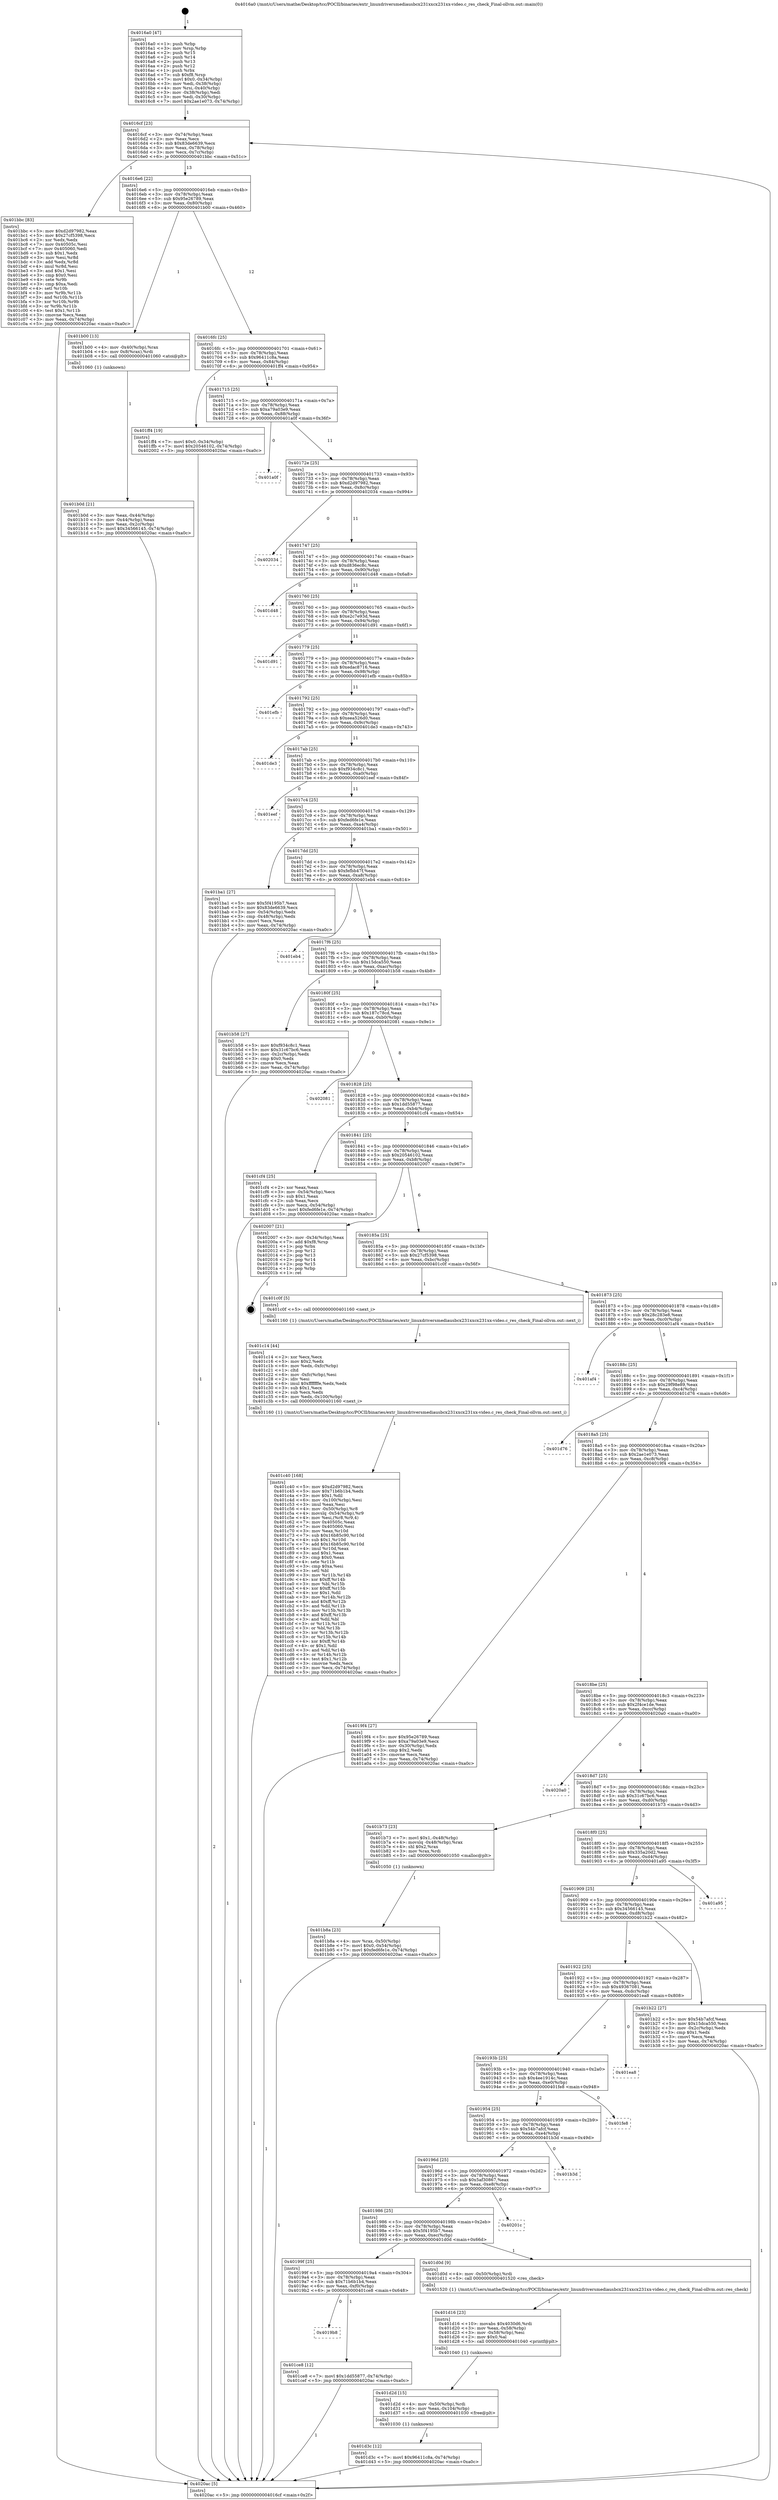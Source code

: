 digraph "0x4016a0" {
  label = "0x4016a0 (/mnt/c/Users/mathe/Desktop/tcc/POCII/binaries/extr_linuxdriversmediausbcx231xxcx231xx-video.c_res_check_Final-ollvm.out::main(0))"
  labelloc = "t"
  node[shape=record]

  Entry [label="",width=0.3,height=0.3,shape=circle,fillcolor=black,style=filled]
  "0x4016cf" [label="{
     0x4016cf [23]\l
     | [instrs]\l
     &nbsp;&nbsp;0x4016cf \<+3\>: mov -0x74(%rbp),%eax\l
     &nbsp;&nbsp;0x4016d2 \<+2\>: mov %eax,%ecx\l
     &nbsp;&nbsp;0x4016d4 \<+6\>: sub $0x83de6639,%ecx\l
     &nbsp;&nbsp;0x4016da \<+3\>: mov %eax,-0x78(%rbp)\l
     &nbsp;&nbsp;0x4016dd \<+3\>: mov %ecx,-0x7c(%rbp)\l
     &nbsp;&nbsp;0x4016e0 \<+6\>: je 0000000000401bbc \<main+0x51c\>\l
  }"]
  "0x401bbc" [label="{
     0x401bbc [83]\l
     | [instrs]\l
     &nbsp;&nbsp;0x401bbc \<+5\>: mov $0xd2d97982,%eax\l
     &nbsp;&nbsp;0x401bc1 \<+5\>: mov $0x27cf5398,%ecx\l
     &nbsp;&nbsp;0x401bc6 \<+2\>: xor %edx,%edx\l
     &nbsp;&nbsp;0x401bc8 \<+7\>: mov 0x40505c,%esi\l
     &nbsp;&nbsp;0x401bcf \<+7\>: mov 0x405060,%edi\l
     &nbsp;&nbsp;0x401bd6 \<+3\>: sub $0x1,%edx\l
     &nbsp;&nbsp;0x401bd9 \<+3\>: mov %esi,%r8d\l
     &nbsp;&nbsp;0x401bdc \<+3\>: add %edx,%r8d\l
     &nbsp;&nbsp;0x401bdf \<+4\>: imul %r8d,%esi\l
     &nbsp;&nbsp;0x401be3 \<+3\>: and $0x1,%esi\l
     &nbsp;&nbsp;0x401be6 \<+3\>: cmp $0x0,%esi\l
     &nbsp;&nbsp;0x401be9 \<+4\>: sete %r9b\l
     &nbsp;&nbsp;0x401bed \<+3\>: cmp $0xa,%edi\l
     &nbsp;&nbsp;0x401bf0 \<+4\>: setl %r10b\l
     &nbsp;&nbsp;0x401bf4 \<+3\>: mov %r9b,%r11b\l
     &nbsp;&nbsp;0x401bf7 \<+3\>: and %r10b,%r11b\l
     &nbsp;&nbsp;0x401bfa \<+3\>: xor %r10b,%r9b\l
     &nbsp;&nbsp;0x401bfd \<+3\>: or %r9b,%r11b\l
     &nbsp;&nbsp;0x401c00 \<+4\>: test $0x1,%r11b\l
     &nbsp;&nbsp;0x401c04 \<+3\>: cmovne %ecx,%eax\l
     &nbsp;&nbsp;0x401c07 \<+3\>: mov %eax,-0x74(%rbp)\l
     &nbsp;&nbsp;0x401c0a \<+5\>: jmp 00000000004020ac \<main+0xa0c\>\l
  }"]
  "0x4016e6" [label="{
     0x4016e6 [22]\l
     | [instrs]\l
     &nbsp;&nbsp;0x4016e6 \<+5\>: jmp 00000000004016eb \<main+0x4b\>\l
     &nbsp;&nbsp;0x4016eb \<+3\>: mov -0x78(%rbp),%eax\l
     &nbsp;&nbsp;0x4016ee \<+5\>: sub $0x95e26789,%eax\l
     &nbsp;&nbsp;0x4016f3 \<+3\>: mov %eax,-0x80(%rbp)\l
     &nbsp;&nbsp;0x4016f6 \<+6\>: je 0000000000401b00 \<main+0x460\>\l
  }"]
  Exit [label="",width=0.3,height=0.3,shape=circle,fillcolor=black,style=filled,peripheries=2]
  "0x401b00" [label="{
     0x401b00 [13]\l
     | [instrs]\l
     &nbsp;&nbsp;0x401b00 \<+4\>: mov -0x40(%rbp),%rax\l
     &nbsp;&nbsp;0x401b04 \<+4\>: mov 0x8(%rax),%rdi\l
     &nbsp;&nbsp;0x401b08 \<+5\>: call 0000000000401060 \<atoi@plt\>\l
     | [calls]\l
     &nbsp;&nbsp;0x401060 \{1\} (unknown)\l
  }"]
  "0x4016fc" [label="{
     0x4016fc [25]\l
     | [instrs]\l
     &nbsp;&nbsp;0x4016fc \<+5\>: jmp 0000000000401701 \<main+0x61\>\l
     &nbsp;&nbsp;0x401701 \<+3\>: mov -0x78(%rbp),%eax\l
     &nbsp;&nbsp;0x401704 \<+5\>: sub $0x96411c8a,%eax\l
     &nbsp;&nbsp;0x401709 \<+6\>: mov %eax,-0x84(%rbp)\l
     &nbsp;&nbsp;0x40170f \<+6\>: je 0000000000401ff4 \<main+0x954\>\l
  }"]
  "0x401d3c" [label="{
     0x401d3c [12]\l
     | [instrs]\l
     &nbsp;&nbsp;0x401d3c \<+7\>: movl $0x96411c8a,-0x74(%rbp)\l
     &nbsp;&nbsp;0x401d43 \<+5\>: jmp 00000000004020ac \<main+0xa0c\>\l
  }"]
  "0x401ff4" [label="{
     0x401ff4 [19]\l
     | [instrs]\l
     &nbsp;&nbsp;0x401ff4 \<+7\>: movl $0x0,-0x34(%rbp)\l
     &nbsp;&nbsp;0x401ffb \<+7\>: movl $0x20546102,-0x74(%rbp)\l
     &nbsp;&nbsp;0x402002 \<+5\>: jmp 00000000004020ac \<main+0xa0c\>\l
  }"]
  "0x401715" [label="{
     0x401715 [25]\l
     | [instrs]\l
     &nbsp;&nbsp;0x401715 \<+5\>: jmp 000000000040171a \<main+0x7a\>\l
     &nbsp;&nbsp;0x40171a \<+3\>: mov -0x78(%rbp),%eax\l
     &nbsp;&nbsp;0x40171d \<+5\>: sub $0xa79a03e9,%eax\l
     &nbsp;&nbsp;0x401722 \<+6\>: mov %eax,-0x88(%rbp)\l
     &nbsp;&nbsp;0x401728 \<+6\>: je 0000000000401a0f \<main+0x36f\>\l
  }"]
  "0x401d2d" [label="{
     0x401d2d [15]\l
     | [instrs]\l
     &nbsp;&nbsp;0x401d2d \<+4\>: mov -0x50(%rbp),%rdi\l
     &nbsp;&nbsp;0x401d31 \<+6\>: mov %eax,-0x104(%rbp)\l
     &nbsp;&nbsp;0x401d37 \<+5\>: call 0000000000401030 \<free@plt\>\l
     | [calls]\l
     &nbsp;&nbsp;0x401030 \{1\} (unknown)\l
  }"]
  "0x401a0f" [label="{
     0x401a0f\l
  }", style=dashed]
  "0x40172e" [label="{
     0x40172e [25]\l
     | [instrs]\l
     &nbsp;&nbsp;0x40172e \<+5\>: jmp 0000000000401733 \<main+0x93\>\l
     &nbsp;&nbsp;0x401733 \<+3\>: mov -0x78(%rbp),%eax\l
     &nbsp;&nbsp;0x401736 \<+5\>: sub $0xd2d97982,%eax\l
     &nbsp;&nbsp;0x40173b \<+6\>: mov %eax,-0x8c(%rbp)\l
     &nbsp;&nbsp;0x401741 \<+6\>: je 0000000000402034 \<main+0x994\>\l
  }"]
  "0x401d16" [label="{
     0x401d16 [23]\l
     | [instrs]\l
     &nbsp;&nbsp;0x401d16 \<+10\>: movabs $0x4030d6,%rdi\l
     &nbsp;&nbsp;0x401d20 \<+3\>: mov %eax,-0x58(%rbp)\l
     &nbsp;&nbsp;0x401d23 \<+3\>: mov -0x58(%rbp),%esi\l
     &nbsp;&nbsp;0x401d26 \<+2\>: mov $0x0,%al\l
     &nbsp;&nbsp;0x401d28 \<+5\>: call 0000000000401040 \<printf@plt\>\l
     | [calls]\l
     &nbsp;&nbsp;0x401040 \{1\} (unknown)\l
  }"]
  "0x402034" [label="{
     0x402034\l
  }", style=dashed]
  "0x401747" [label="{
     0x401747 [25]\l
     | [instrs]\l
     &nbsp;&nbsp;0x401747 \<+5\>: jmp 000000000040174c \<main+0xac\>\l
     &nbsp;&nbsp;0x40174c \<+3\>: mov -0x78(%rbp),%eax\l
     &nbsp;&nbsp;0x40174f \<+5\>: sub $0xd836ec8c,%eax\l
     &nbsp;&nbsp;0x401754 \<+6\>: mov %eax,-0x90(%rbp)\l
     &nbsp;&nbsp;0x40175a \<+6\>: je 0000000000401d48 \<main+0x6a8\>\l
  }"]
  "0x4019b8" [label="{
     0x4019b8\l
  }", style=dashed]
  "0x401d48" [label="{
     0x401d48\l
  }", style=dashed]
  "0x401760" [label="{
     0x401760 [25]\l
     | [instrs]\l
     &nbsp;&nbsp;0x401760 \<+5\>: jmp 0000000000401765 \<main+0xc5\>\l
     &nbsp;&nbsp;0x401765 \<+3\>: mov -0x78(%rbp),%eax\l
     &nbsp;&nbsp;0x401768 \<+5\>: sub $0xe2c7e93d,%eax\l
     &nbsp;&nbsp;0x40176d \<+6\>: mov %eax,-0x94(%rbp)\l
     &nbsp;&nbsp;0x401773 \<+6\>: je 0000000000401d91 \<main+0x6f1\>\l
  }"]
  "0x401ce8" [label="{
     0x401ce8 [12]\l
     | [instrs]\l
     &nbsp;&nbsp;0x401ce8 \<+7\>: movl $0x1dd55877,-0x74(%rbp)\l
     &nbsp;&nbsp;0x401cef \<+5\>: jmp 00000000004020ac \<main+0xa0c\>\l
  }"]
  "0x401d91" [label="{
     0x401d91\l
  }", style=dashed]
  "0x401779" [label="{
     0x401779 [25]\l
     | [instrs]\l
     &nbsp;&nbsp;0x401779 \<+5\>: jmp 000000000040177e \<main+0xde\>\l
     &nbsp;&nbsp;0x40177e \<+3\>: mov -0x78(%rbp),%eax\l
     &nbsp;&nbsp;0x401781 \<+5\>: sub $0xedac8716,%eax\l
     &nbsp;&nbsp;0x401786 \<+6\>: mov %eax,-0x98(%rbp)\l
     &nbsp;&nbsp;0x40178c \<+6\>: je 0000000000401efb \<main+0x85b\>\l
  }"]
  "0x40199f" [label="{
     0x40199f [25]\l
     | [instrs]\l
     &nbsp;&nbsp;0x40199f \<+5\>: jmp 00000000004019a4 \<main+0x304\>\l
     &nbsp;&nbsp;0x4019a4 \<+3\>: mov -0x78(%rbp),%eax\l
     &nbsp;&nbsp;0x4019a7 \<+5\>: sub $0x71b6b1b4,%eax\l
     &nbsp;&nbsp;0x4019ac \<+6\>: mov %eax,-0xf0(%rbp)\l
     &nbsp;&nbsp;0x4019b2 \<+6\>: je 0000000000401ce8 \<main+0x648\>\l
  }"]
  "0x401efb" [label="{
     0x401efb\l
  }", style=dashed]
  "0x401792" [label="{
     0x401792 [25]\l
     | [instrs]\l
     &nbsp;&nbsp;0x401792 \<+5\>: jmp 0000000000401797 \<main+0xf7\>\l
     &nbsp;&nbsp;0x401797 \<+3\>: mov -0x78(%rbp),%eax\l
     &nbsp;&nbsp;0x40179a \<+5\>: sub $0xeea526d0,%eax\l
     &nbsp;&nbsp;0x40179f \<+6\>: mov %eax,-0x9c(%rbp)\l
     &nbsp;&nbsp;0x4017a5 \<+6\>: je 0000000000401de3 \<main+0x743\>\l
  }"]
  "0x401d0d" [label="{
     0x401d0d [9]\l
     | [instrs]\l
     &nbsp;&nbsp;0x401d0d \<+4\>: mov -0x50(%rbp),%rdi\l
     &nbsp;&nbsp;0x401d11 \<+5\>: call 0000000000401520 \<res_check\>\l
     | [calls]\l
     &nbsp;&nbsp;0x401520 \{1\} (/mnt/c/Users/mathe/Desktop/tcc/POCII/binaries/extr_linuxdriversmediausbcx231xxcx231xx-video.c_res_check_Final-ollvm.out::res_check)\l
  }"]
  "0x401de3" [label="{
     0x401de3\l
  }", style=dashed]
  "0x4017ab" [label="{
     0x4017ab [25]\l
     | [instrs]\l
     &nbsp;&nbsp;0x4017ab \<+5\>: jmp 00000000004017b0 \<main+0x110\>\l
     &nbsp;&nbsp;0x4017b0 \<+3\>: mov -0x78(%rbp),%eax\l
     &nbsp;&nbsp;0x4017b3 \<+5\>: sub $0xf934c8c1,%eax\l
     &nbsp;&nbsp;0x4017b8 \<+6\>: mov %eax,-0xa0(%rbp)\l
     &nbsp;&nbsp;0x4017be \<+6\>: je 0000000000401eef \<main+0x84f\>\l
  }"]
  "0x401986" [label="{
     0x401986 [25]\l
     | [instrs]\l
     &nbsp;&nbsp;0x401986 \<+5\>: jmp 000000000040198b \<main+0x2eb\>\l
     &nbsp;&nbsp;0x40198b \<+3\>: mov -0x78(%rbp),%eax\l
     &nbsp;&nbsp;0x40198e \<+5\>: sub $0x5f4195b7,%eax\l
     &nbsp;&nbsp;0x401993 \<+6\>: mov %eax,-0xec(%rbp)\l
     &nbsp;&nbsp;0x401999 \<+6\>: je 0000000000401d0d \<main+0x66d\>\l
  }"]
  "0x401eef" [label="{
     0x401eef\l
  }", style=dashed]
  "0x4017c4" [label="{
     0x4017c4 [25]\l
     | [instrs]\l
     &nbsp;&nbsp;0x4017c4 \<+5\>: jmp 00000000004017c9 \<main+0x129\>\l
     &nbsp;&nbsp;0x4017c9 \<+3\>: mov -0x78(%rbp),%eax\l
     &nbsp;&nbsp;0x4017cc \<+5\>: sub $0xfed6fe1e,%eax\l
     &nbsp;&nbsp;0x4017d1 \<+6\>: mov %eax,-0xa4(%rbp)\l
     &nbsp;&nbsp;0x4017d7 \<+6\>: je 0000000000401ba1 \<main+0x501\>\l
  }"]
  "0x40201c" [label="{
     0x40201c\l
  }", style=dashed]
  "0x401ba1" [label="{
     0x401ba1 [27]\l
     | [instrs]\l
     &nbsp;&nbsp;0x401ba1 \<+5\>: mov $0x5f4195b7,%eax\l
     &nbsp;&nbsp;0x401ba6 \<+5\>: mov $0x83de6639,%ecx\l
     &nbsp;&nbsp;0x401bab \<+3\>: mov -0x54(%rbp),%edx\l
     &nbsp;&nbsp;0x401bae \<+3\>: cmp -0x48(%rbp),%edx\l
     &nbsp;&nbsp;0x401bb1 \<+3\>: cmovl %ecx,%eax\l
     &nbsp;&nbsp;0x401bb4 \<+3\>: mov %eax,-0x74(%rbp)\l
     &nbsp;&nbsp;0x401bb7 \<+5\>: jmp 00000000004020ac \<main+0xa0c\>\l
  }"]
  "0x4017dd" [label="{
     0x4017dd [25]\l
     | [instrs]\l
     &nbsp;&nbsp;0x4017dd \<+5\>: jmp 00000000004017e2 \<main+0x142\>\l
     &nbsp;&nbsp;0x4017e2 \<+3\>: mov -0x78(%rbp),%eax\l
     &nbsp;&nbsp;0x4017e5 \<+5\>: sub $0xfefbb47f,%eax\l
     &nbsp;&nbsp;0x4017ea \<+6\>: mov %eax,-0xa8(%rbp)\l
     &nbsp;&nbsp;0x4017f0 \<+6\>: je 0000000000401eb4 \<main+0x814\>\l
  }"]
  "0x40196d" [label="{
     0x40196d [25]\l
     | [instrs]\l
     &nbsp;&nbsp;0x40196d \<+5\>: jmp 0000000000401972 \<main+0x2d2\>\l
     &nbsp;&nbsp;0x401972 \<+3\>: mov -0x78(%rbp),%eax\l
     &nbsp;&nbsp;0x401975 \<+5\>: sub $0x5af30867,%eax\l
     &nbsp;&nbsp;0x40197a \<+6\>: mov %eax,-0xe8(%rbp)\l
     &nbsp;&nbsp;0x401980 \<+6\>: je 000000000040201c \<main+0x97c\>\l
  }"]
  "0x401eb4" [label="{
     0x401eb4\l
  }", style=dashed]
  "0x4017f6" [label="{
     0x4017f6 [25]\l
     | [instrs]\l
     &nbsp;&nbsp;0x4017f6 \<+5\>: jmp 00000000004017fb \<main+0x15b\>\l
     &nbsp;&nbsp;0x4017fb \<+3\>: mov -0x78(%rbp),%eax\l
     &nbsp;&nbsp;0x4017fe \<+5\>: sub $0x15dca550,%eax\l
     &nbsp;&nbsp;0x401803 \<+6\>: mov %eax,-0xac(%rbp)\l
     &nbsp;&nbsp;0x401809 \<+6\>: je 0000000000401b58 \<main+0x4b8\>\l
  }"]
  "0x401b3d" [label="{
     0x401b3d\l
  }", style=dashed]
  "0x401b58" [label="{
     0x401b58 [27]\l
     | [instrs]\l
     &nbsp;&nbsp;0x401b58 \<+5\>: mov $0xf934c8c1,%eax\l
     &nbsp;&nbsp;0x401b5d \<+5\>: mov $0x31c67bc6,%ecx\l
     &nbsp;&nbsp;0x401b62 \<+3\>: mov -0x2c(%rbp),%edx\l
     &nbsp;&nbsp;0x401b65 \<+3\>: cmp $0x0,%edx\l
     &nbsp;&nbsp;0x401b68 \<+3\>: cmove %ecx,%eax\l
     &nbsp;&nbsp;0x401b6b \<+3\>: mov %eax,-0x74(%rbp)\l
     &nbsp;&nbsp;0x401b6e \<+5\>: jmp 00000000004020ac \<main+0xa0c\>\l
  }"]
  "0x40180f" [label="{
     0x40180f [25]\l
     | [instrs]\l
     &nbsp;&nbsp;0x40180f \<+5\>: jmp 0000000000401814 \<main+0x174\>\l
     &nbsp;&nbsp;0x401814 \<+3\>: mov -0x78(%rbp),%eax\l
     &nbsp;&nbsp;0x401817 \<+5\>: sub $0x187c78cd,%eax\l
     &nbsp;&nbsp;0x40181c \<+6\>: mov %eax,-0xb0(%rbp)\l
     &nbsp;&nbsp;0x401822 \<+6\>: je 0000000000402081 \<main+0x9e1\>\l
  }"]
  "0x401954" [label="{
     0x401954 [25]\l
     | [instrs]\l
     &nbsp;&nbsp;0x401954 \<+5\>: jmp 0000000000401959 \<main+0x2b9\>\l
     &nbsp;&nbsp;0x401959 \<+3\>: mov -0x78(%rbp),%eax\l
     &nbsp;&nbsp;0x40195c \<+5\>: sub $0x54b7afcf,%eax\l
     &nbsp;&nbsp;0x401961 \<+6\>: mov %eax,-0xe4(%rbp)\l
     &nbsp;&nbsp;0x401967 \<+6\>: je 0000000000401b3d \<main+0x49d\>\l
  }"]
  "0x402081" [label="{
     0x402081\l
  }", style=dashed]
  "0x401828" [label="{
     0x401828 [25]\l
     | [instrs]\l
     &nbsp;&nbsp;0x401828 \<+5\>: jmp 000000000040182d \<main+0x18d\>\l
     &nbsp;&nbsp;0x40182d \<+3\>: mov -0x78(%rbp),%eax\l
     &nbsp;&nbsp;0x401830 \<+5\>: sub $0x1dd55877,%eax\l
     &nbsp;&nbsp;0x401835 \<+6\>: mov %eax,-0xb4(%rbp)\l
     &nbsp;&nbsp;0x40183b \<+6\>: je 0000000000401cf4 \<main+0x654\>\l
  }"]
  "0x401fe8" [label="{
     0x401fe8\l
  }", style=dashed]
  "0x401cf4" [label="{
     0x401cf4 [25]\l
     | [instrs]\l
     &nbsp;&nbsp;0x401cf4 \<+2\>: xor %eax,%eax\l
     &nbsp;&nbsp;0x401cf6 \<+3\>: mov -0x54(%rbp),%ecx\l
     &nbsp;&nbsp;0x401cf9 \<+3\>: sub $0x1,%eax\l
     &nbsp;&nbsp;0x401cfc \<+2\>: sub %eax,%ecx\l
     &nbsp;&nbsp;0x401cfe \<+3\>: mov %ecx,-0x54(%rbp)\l
     &nbsp;&nbsp;0x401d01 \<+7\>: movl $0xfed6fe1e,-0x74(%rbp)\l
     &nbsp;&nbsp;0x401d08 \<+5\>: jmp 00000000004020ac \<main+0xa0c\>\l
  }"]
  "0x401841" [label="{
     0x401841 [25]\l
     | [instrs]\l
     &nbsp;&nbsp;0x401841 \<+5\>: jmp 0000000000401846 \<main+0x1a6\>\l
     &nbsp;&nbsp;0x401846 \<+3\>: mov -0x78(%rbp),%eax\l
     &nbsp;&nbsp;0x401849 \<+5\>: sub $0x20546102,%eax\l
     &nbsp;&nbsp;0x40184e \<+6\>: mov %eax,-0xb8(%rbp)\l
     &nbsp;&nbsp;0x401854 \<+6\>: je 0000000000402007 \<main+0x967\>\l
  }"]
  "0x40193b" [label="{
     0x40193b [25]\l
     | [instrs]\l
     &nbsp;&nbsp;0x40193b \<+5\>: jmp 0000000000401940 \<main+0x2a0\>\l
     &nbsp;&nbsp;0x401940 \<+3\>: mov -0x78(%rbp),%eax\l
     &nbsp;&nbsp;0x401943 \<+5\>: sub $0x4ee1914c,%eax\l
     &nbsp;&nbsp;0x401948 \<+6\>: mov %eax,-0xe0(%rbp)\l
     &nbsp;&nbsp;0x40194e \<+6\>: je 0000000000401fe8 \<main+0x948\>\l
  }"]
  "0x402007" [label="{
     0x402007 [21]\l
     | [instrs]\l
     &nbsp;&nbsp;0x402007 \<+3\>: mov -0x34(%rbp),%eax\l
     &nbsp;&nbsp;0x40200a \<+7\>: add $0xf8,%rsp\l
     &nbsp;&nbsp;0x402011 \<+1\>: pop %rbx\l
     &nbsp;&nbsp;0x402012 \<+2\>: pop %r12\l
     &nbsp;&nbsp;0x402014 \<+2\>: pop %r13\l
     &nbsp;&nbsp;0x402016 \<+2\>: pop %r14\l
     &nbsp;&nbsp;0x402018 \<+2\>: pop %r15\l
     &nbsp;&nbsp;0x40201a \<+1\>: pop %rbp\l
     &nbsp;&nbsp;0x40201b \<+1\>: ret\l
  }"]
  "0x40185a" [label="{
     0x40185a [25]\l
     | [instrs]\l
     &nbsp;&nbsp;0x40185a \<+5\>: jmp 000000000040185f \<main+0x1bf\>\l
     &nbsp;&nbsp;0x40185f \<+3\>: mov -0x78(%rbp),%eax\l
     &nbsp;&nbsp;0x401862 \<+5\>: sub $0x27cf5398,%eax\l
     &nbsp;&nbsp;0x401867 \<+6\>: mov %eax,-0xbc(%rbp)\l
     &nbsp;&nbsp;0x40186d \<+6\>: je 0000000000401c0f \<main+0x56f\>\l
  }"]
  "0x401ea8" [label="{
     0x401ea8\l
  }", style=dashed]
  "0x401c0f" [label="{
     0x401c0f [5]\l
     | [instrs]\l
     &nbsp;&nbsp;0x401c0f \<+5\>: call 0000000000401160 \<next_i\>\l
     | [calls]\l
     &nbsp;&nbsp;0x401160 \{1\} (/mnt/c/Users/mathe/Desktop/tcc/POCII/binaries/extr_linuxdriversmediausbcx231xxcx231xx-video.c_res_check_Final-ollvm.out::next_i)\l
  }"]
  "0x401873" [label="{
     0x401873 [25]\l
     | [instrs]\l
     &nbsp;&nbsp;0x401873 \<+5\>: jmp 0000000000401878 \<main+0x1d8\>\l
     &nbsp;&nbsp;0x401878 \<+3\>: mov -0x78(%rbp),%eax\l
     &nbsp;&nbsp;0x40187b \<+5\>: sub $0x28c283e8,%eax\l
     &nbsp;&nbsp;0x401880 \<+6\>: mov %eax,-0xc0(%rbp)\l
     &nbsp;&nbsp;0x401886 \<+6\>: je 0000000000401af4 \<main+0x454\>\l
  }"]
  "0x401c40" [label="{
     0x401c40 [168]\l
     | [instrs]\l
     &nbsp;&nbsp;0x401c40 \<+5\>: mov $0xd2d97982,%ecx\l
     &nbsp;&nbsp;0x401c45 \<+5\>: mov $0x71b6b1b4,%edx\l
     &nbsp;&nbsp;0x401c4a \<+3\>: mov $0x1,%dil\l
     &nbsp;&nbsp;0x401c4d \<+6\>: mov -0x100(%rbp),%esi\l
     &nbsp;&nbsp;0x401c53 \<+3\>: imul %eax,%esi\l
     &nbsp;&nbsp;0x401c56 \<+4\>: mov -0x50(%rbp),%r8\l
     &nbsp;&nbsp;0x401c5a \<+4\>: movslq -0x54(%rbp),%r9\l
     &nbsp;&nbsp;0x401c5e \<+4\>: mov %esi,(%r8,%r9,4)\l
     &nbsp;&nbsp;0x401c62 \<+7\>: mov 0x40505c,%eax\l
     &nbsp;&nbsp;0x401c69 \<+7\>: mov 0x405060,%esi\l
     &nbsp;&nbsp;0x401c70 \<+3\>: mov %eax,%r10d\l
     &nbsp;&nbsp;0x401c73 \<+7\>: sub $0x16b85c90,%r10d\l
     &nbsp;&nbsp;0x401c7a \<+4\>: sub $0x1,%r10d\l
     &nbsp;&nbsp;0x401c7e \<+7\>: add $0x16b85c90,%r10d\l
     &nbsp;&nbsp;0x401c85 \<+4\>: imul %r10d,%eax\l
     &nbsp;&nbsp;0x401c89 \<+3\>: and $0x1,%eax\l
     &nbsp;&nbsp;0x401c8c \<+3\>: cmp $0x0,%eax\l
     &nbsp;&nbsp;0x401c8f \<+4\>: sete %r11b\l
     &nbsp;&nbsp;0x401c93 \<+3\>: cmp $0xa,%esi\l
     &nbsp;&nbsp;0x401c96 \<+3\>: setl %bl\l
     &nbsp;&nbsp;0x401c99 \<+3\>: mov %r11b,%r14b\l
     &nbsp;&nbsp;0x401c9c \<+4\>: xor $0xff,%r14b\l
     &nbsp;&nbsp;0x401ca0 \<+3\>: mov %bl,%r15b\l
     &nbsp;&nbsp;0x401ca3 \<+4\>: xor $0xff,%r15b\l
     &nbsp;&nbsp;0x401ca7 \<+4\>: xor $0x1,%dil\l
     &nbsp;&nbsp;0x401cab \<+3\>: mov %r14b,%r12b\l
     &nbsp;&nbsp;0x401cae \<+4\>: and $0xff,%r12b\l
     &nbsp;&nbsp;0x401cb2 \<+3\>: and %dil,%r11b\l
     &nbsp;&nbsp;0x401cb5 \<+3\>: mov %r15b,%r13b\l
     &nbsp;&nbsp;0x401cb8 \<+4\>: and $0xff,%r13b\l
     &nbsp;&nbsp;0x401cbc \<+3\>: and %dil,%bl\l
     &nbsp;&nbsp;0x401cbf \<+3\>: or %r11b,%r12b\l
     &nbsp;&nbsp;0x401cc2 \<+3\>: or %bl,%r13b\l
     &nbsp;&nbsp;0x401cc5 \<+3\>: xor %r13b,%r12b\l
     &nbsp;&nbsp;0x401cc8 \<+3\>: or %r15b,%r14b\l
     &nbsp;&nbsp;0x401ccb \<+4\>: xor $0xff,%r14b\l
     &nbsp;&nbsp;0x401ccf \<+4\>: or $0x1,%dil\l
     &nbsp;&nbsp;0x401cd3 \<+3\>: and %dil,%r14b\l
     &nbsp;&nbsp;0x401cd6 \<+3\>: or %r14b,%r12b\l
     &nbsp;&nbsp;0x401cd9 \<+4\>: test $0x1,%r12b\l
     &nbsp;&nbsp;0x401cdd \<+3\>: cmovne %edx,%ecx\l
     &nbsp;&nbsp;0x401ce0 \<+3\>: mov %ecx,-0x74(%rbp)\l
     &nbsp;&nbsp;0x401ce3 \<+5\>: jmp 00000000004020ac \<main+0xa0c\>\l
  }"]
  "0x401af4" [label="{
     0x401af4\l
  }", style=dashed]
  "0x40188c" [label="{
     0x40188c [25]\l
     | [instrs]\l
     &nbsp;&nbsp;0x40188c \<+5\>: jmp 0000000000401891 \<main+0x1f1\>\l
     &nbsp;&nbsp;0x401891 \<+3\>: mov -0x78(%rbp),%eax\l
     &nbsp;&nbsp;0x401894 \<+5\>: sub $0x29f98e89,%eax\l
     &nbsp;&nbsp;0x401899 \<+6\>: mov %eax,-0xc4(%rbp)\l
     &nbsp;&nbsp;0x40189f \<+6\>: je 0000000000401d76 \<main+0x6d6\>\l
  }"]
  "0x401c14" [label="{
     0x401c14 [44]\l
     | [instrs]\l
     &nbsp;&nbsp;0x401c14 \<+2\>: xor %ecx,%ecx\l
     &nbsp;&nbsp;0x401c16 \<+5\>: mov $0x2,%edx\l
     &nbsp;&nbsp;0x401c1b \<+6\>: mov %edx,-0xfc(%rbp)\l
     &nbsp;&nbsp;0x401c21 \<+1\>: cltd\l
     &nbsp;&nbsp;0x401c22 \<+6\>: mov -0xfc(%rbp),%esi\l
     &nbsp;&nbsp;0x401c28 \<+2\>: idiv %esi\l
     &nbsp;&nbsp;0x401c2a \<+6\>: imul $0xfffffffe,%edx,%edx\l
     &nbsp;&nbsp;0x401c30 \<+3\>: sub $0x1,%ecx\l
     &nbsp;&nbsp;0x401c33 \<+2\>: sub %ecx,%edx\l
     &nbsp;&nbsp;0x401c35 \<+6\>: mov %edx,-0x100(%rbp)\l
     &nbsp;&nbsp;0x401c3b \<+5\>: call 0000000000401160 \<next_i\>\l
     | [calls]\l
     &nbsp;&nbsp;0x401160 \{1\} (/mnt/c/Users/mathe/Desktop/tcc/POCII/binaries/extr_linuxdriversmediausbcx231xxcx231xx-video.c_res_check_Final-ollvm.out::next_i)\l
  }"]
  "0x401d76" [label="{
     0x401d76\l
  }", style=dashed]
  "0x4018a5" [label="{
     0x4018a5 [25]\l
     | [instrs]\l
     &nbsp;&nbsp;0x4018a5 \<+5\>: jmp 00000000004018aa \<main+0x20a\>\l
     &nbsp;&nbsp;0x4018aa \<+3\>: mov -0x78(%rbp),%eax\l
     &nbsp;&nbsp;0x4018ad \<+5\>: sub $0x2ae1e073,%eax\l
     &nbsp;&nbsp;0x4018b2 \<+6\>: mov %eax,-0xc8(%rbp)\l
     &nbsp;&nbsp;0x4018b8 \<+6\>: je 00000000004019f4 \<main+0x354\>\l
  }"]
  "0x401b8a" [label="{
     0x401b8a [23]\l
     | [instrs]\l
     &nbsp;&nbsp;0x401b8a \<+4\>: mov %rax,-0x50(%rbp)\l
     &nbsp;&nbsp;0x401b8e \<+7\>: movl $0x0,-0x54(%rbp)\l
     &nbsp;&nbsp;0x401b95 \<+7\>: movl $0xfed6fe1e,-0x74(%rbp)\l
     &nbsp;&nbsp;0x401b9c \<+5\>: jmp 00000000004020ac \<main+0xa0c\>\l
  }"]
  "0x4019f4" [label="{
     0x4019f4 [27]\l
     | [instrs]\l
     &nbsp;&nbsp;0x4019f4 \<+5\>: mov $0x95e26789,%eax\l
     &nbsp;&nbsp;0x4019f9 \<+5\>: mov $0xa79a03e9,%ecx\l
     &nbsp;&nbsp;0x4019fe \<+3\>: mov -0x30(%rbp),%edx\l
     &nbsp;&nbsp;0x401a01 \<+3\>: cmp $0x2,%edx\l
     &nbsp;&nbsp;0x401a04 \<+3\>: cmovne %ecx,%eax\l
     &nbsp;&nbsp;0x401a07 \<+3\>: mov %eax,-0x74(%rbp)\l
     &nbsp;&nbsp;0x401a0a \<+5\>: jmp 00000000004020ac \<main+0xa0c\>\l
  }"]
  "0x4018be" [label="{
     0x4018be [25]\l
     | [instrs]\l
     &nbsp;&nbsp;0x4018be \<+5\>: jmp 00000000004018c3 \<main+0x223\>\l
     &nbsp;&nbsp;0x4018c3 \<+3\>: mov -0x78(%rbp),%eax\l
     &nbsp;&nbsp;0x4018c6 \<+5\>: sub $0x2f4ce1de,%eax\l
     &nbsp;&nbsp;0x4018cb \<+6\>: mov %eax,-0xcc(%rbp)\l
     &nbsp;&nbsp;0x4018d1 \<+6\>: je 00000000004020a0 \<main+0xa00\>\l
  }"]
  "0x4020ac" [label="{
     0x4020ac [5]\l
     | [instrs]\l
     &nbsp;&nbsp;0x4020ac \<+5\>: jmp 00000000004016cf \<main+0x2f\>\l
  }"]
  "0x4016a0" [label="{
     0x4016a0 [47]\l
     | [instrs]\l
     &nbsp;&nbsp;0x4016a0 \<+1\>: push %rbp\l
     &nbsp;&nbsp;0x4016a1 \<+3\>: mov %rsp,%rbp\l
     &nbsp;&nbsp;0x4016a4 \<+2\>: push %r15\l
     &nbsp;&nbsp;0x4016a6 \<+2\>: push %r14\l
     &nbsp;&nbsp;0x4016a8 \<+2\>: push %r13\l
     &nbsp;&nbsp;0x4016aa \<+2\>: push %r12\l
     &nbsp;&nbsp;0x4016ac \<+1\>: push %rbx\l
     &nbsp;&nbsp;0x4016ad \<+7\>: sub $0xf8,%rsp\l
     &nbsp;&nbsp;0x4016b4 \<+7\>: movl $0x0,-0x34(%rbp)\l
     &nbsp;&nbsp;0x4016bb \<+3\>: mov %edi,-0x38(%rbp)\l
     &nbsp;&nbsp;0x4016be \<+4\>: mov %rsi,-0x40(%rbp)\l
     &nbsp;&nbsp;0x4016c2 \<+3\>: mov -0x38(%rbp),%edi\l
     &nbsp;&nbsp;0x4016c5 \<+3\>: mov %edi,-0x30(%rbp)\l
     &nbsp;&nbsp;0x4016c8 \<+7\>: movl $0x2ae1e073,-0x74(%rbp)\l
  }"]
  "0x401b0d" [label="{
     0x401b0d [21]\l
     | [instrs]\l
     &nbsp;&nbsp;0x401b0d \<+3\>: mov %eax,-0x44(%rbp)\l
     &nbsp;&nbsp;0x401b10 \<+3\>: mov -0x44(%rbp),%eax\l
     &nbsp;&nbsp;0x401b13 \<+3\>: mov %eax,-0x2c(%rbp)\l
     &nbsp;&nbsp;0x401b16 \<+7\>: movl $0x34566145,-0x74(%rbp)\l
     &nbsp;&nbsp;0x401b1d \<+5\>: jmp 00000000004020ac \<main+0xa0c\>\l
  }"]
  "0x401922" [label="{
     0x401922 [25]\l
     | [instrs]\l
     &nbsp;&nbsp;0x401922 \<+5\>: jmp 0000000000401927 \<main+0x287\>\l
     &nbsp;&nbsp;0x401927 \<+3\>: mov -0x78(%rbp),%eax\l
     &nbsp;&nbsp;0x40192a \<+5\>: sub $0x49367081,%eax\l
     &nbsp;&nbsp;0x40192f \<+6\>: mov %eax,-0xdc(%rbp)\l
     &nbsp;&nbsp;0x401935 \<+6\>: je 0000000000401ea8 \<main+0x808\>\l
  }"]
  "0x4020a0" [label="{
     0x4020a0\l
  }", style=dashed]
  "0x4018d7" [label="{
     0x4018d7 [25]\l
     | [instrs]\l
     &nbsp;&nbsp;0x4018d7 \<+5\>: jmp 00000000004018dc \<main+0x23c\>\l
     &nbsp;&nbsp;0x4018dc \<+3\>: mov -0x78(%rbp),%eax\l
     &nbsp;&nbsp;0x4018df \<+5\>: sub $0x31c67bc6,%eax\l
     &nbsp;&nbsp;0x4018e4 \<+6\>: mov %eax,-0xd0(%rbp)\l
     &nbsp;&nbsp;0x4018ea \<+6\>: je 0000000000401b73 \<main+0x4d3\>\l
  }"]
  "0x401b22" [label="{
     0x401b22 [27]\l
     | [instrs]\l
     &nbsp;&nbsp;0x401b22 \<+5\>: mov $0x54b7afcf,%eax\l
     &nbsp;&nbsp;0x401b27 \<+5\>: mov $0x15dca550,%ecx\l
     &nbsp;&nbsp;0x401b2c \<+3\>: mov -0x2c(%rbp),%edx\l
     &nbsp;&nbsp;0x401b2f \<+3\>: cmp $0x1,%edx\l
     &nbsp;&nbsp;0x401b32 \<+3\>: cmovl %ecx,%eax\l
     &nbsp;&nbsp;0x401b35 \<+3\>: mov %eax,-0x74(%rbp)\l
     &nbsp;&nbsp;0x401b38 \<+5\>: jmp 00000000004020ac \<main+0xa0c\>\l
  }"]
  "0x401b73" [label="{
     0x401b73 [23]\l
     | [instrs]\l
     &nbsp;&nbsp;0x401b73 \<+7\>: movl $0x1,-0x48(%rbp)\l
     &nbsp;&nbsp;0x401b7a \<+4\>: movslq -0x48(%rbp),%rax\l
     &nbsp;&nbsp;0x401b7e \<+4\>: shl $0x2,%rax\l
     &nbsp;&nbsp;0x401b82 \<+3\>: mov %rax,%rdi\l
     &nbsp;&nbsp;0x401b85 \<+5\>: call 0000000000401050 \<malloc@plt\>\l
     | [calls]\l
     &nbsp;&nbsp;0x401050 \{1\} (unknown)\l
  }"]
  "0x4018f0" [label="{
     0x4018f0 [25]\l
     | [instrs]\l
     &nbsp;&nbsp;0x4018f0 \<+5\>: jmp 00000000004018f5 \<main+0x255\>\l
     &nbsp;&nbsp;0x4018f5 \<+3\>: mov -0x78(%rbp),%eax\l
     &nbsp;&nbsp;0x4018f8 \<+5\>: sub $0x335a20d2,%eax\l
     &nbsp;&nbsp;0x4018fd \<+6\>: mov %eax,-0xd4(%rbp)\l
     &nbsp;&nbsp;0x401903 \<+6\>: je 0000000000401a95 \<main+0x3f5\>\l
  }"]
  "0x401909" [label="{
     0x401909 [25]\l
     | [instrs]\l
     &nbsp;&nbsp;0x401909 \<+5\>: jmp 000000000040190e \<main+0x26e\>\l
     &nbsp;&nbsp;0x40190e \<+3\>: mov -0x78(%rbp),%eax\l
     &nbsp;&nbsp;0x401911 \<+5\>: sub $0x34566145,%eax\l
     &nbsp;&nbsp;0x401916 \<+6\>: mov %eax,-0xd8(%rbp)\l
     &nbsp;&nbsp;0x40191c \<+6\>: je 0000000000401b22 \<main+0x482\>\l
  }"]
  "0x401a95" [label="{
     0x401a95\l
  }", style=dashed]
  Entry -> "0x4016a0" [label=" 1"]
  "0x4016cf" -> "0x401bbc" [label=" 1"]
  "0x4016cf" -> "0x4016e6" [label=" 13"]
  "0x402007" -> Exit [label=" 1"]
  "0x4016e6" -> "0x401b00" [label=" 1"]
  "0x4016e6" -> "0x4016fc" [label=" 12"]
  "0x401ff4" -> "0x4020ac" [label=" 1"]
  "0x4016fc" -> "0x401ff4" [label=" 1"]
  "0x4016fc" -> "0x401715" [label=" 11"]
  "0x401d3c" -> "0x4020ac" [label=" 1"]
  "0x401715" -> "0x401a0f" [label=" 0"]
  "0x401715" -> "0x40172e" [label=" 11"]
  "0x401d2d" -> "0x401d3c" [label=" 1"]
  "0x40172e" -> "0x402034" [label=" 0"]
  "0x40172e" -> "0x401747" [label=" 11"]
  "0x401d16" -> "0x401d2d" [label=" 1"]
  "0x401747" -> "0x401d48" [label=" 0"]
  "0x401747" -> "0x401760" [label=" 11"]
  "0x401d0d" -> "0x401d16" [label=" 1"]
  "0x401760" -> "0x401d91" [label=" 0"]
  "0x401760" -> "0x401779" [label=" 11"]
  "0x401cf4" -> "0x4020ac" [label=" 1"]
  "0x401779" -> "0x401efb" [label=" 0"]
  "0x401779" -> "0x401792" [label=" 11"]
  "0x40199f" -> "0x4019b8" [label=" 0"]
  "0x401792" -> "0x401de3" [label=" 0"]
  "0x401792" -> "0x4017ab" [label=" 11"]
  "0x40199f" -> "0x401ce8" [label=" 1"]
  "0x4017ab" -> "0x401eef" [label=" 0"]
  "0x4017ab" -> "0x4017c4" [label=" 11"]
  "0x401986" -> "0x40199f" [label=" 1"]
  "0x4017c4" -> "0x401ba1" [label=" 2"]
  "0x4017c4" -> "0x4017dd" [label=" 9"]
  "0x401986" -> "0x401d0d" [label=" 1"]
  "0x4017dd" -> "0x401eb4" [label=" 0"]
  "0x4017dd" -> "0x4017f6" [label=" 9"]
  "0x40196d" -> "0x401986" [label=" 2"]
  "0x4017f6" -> "0x401b58" [label=" 1"]
  "0x4017f6" -> "0x40180f" [label=" 8"]
  "0x40196d" -> "0x40201c" [label=" 0"]
  "0x40180f" -> "0x402081" [label=" 0"]
  "0x40180f" -> "0x401828" [label=" 8"]
  "0x401954" -> "0x40196d" [label=" 2"]
  "0x401828" -> "0x401cf4" [label=" 1"]
  "0x401828" -> "0x401841" [label=" 7"]
  "0x401954" -> "0x401b3d" [label=" 0"]
  "0x401841" -> "0x402007" [label=" 1"]
  "0x401841" -> "0x40185a" [label=" 6"]
  "0x40193b" -> "0x401954" [label=" 2"]
  "0x40185a" -> "0x401c0f" [label=" 1"]
  "0x40185a" -> "0x401873" [label=" 5"]
  "0x40193b" -> "0x401fe8" [label=" 0"]
  "0x401873" -> "0x401af4" [label=" 0"]
  "0x401873" -> "0x40188c" [label=" 5"]
  "0x401922" -> "0x40193b" [label=" 2"]
  "0x40188c" -> "0x401d76" [label=" 0"]
  "0x40188c" -> "0x4018a5" [label=" 5"]
  "0x401922" -> "0x401ea8" [label=" 0"]
  "0x4018a5" -> "0x4019f4" [label=" 1"]
  "0x4018a5" -> "0x4018be" [label=" 4"]
  "0x4019f4" -> "0x4020ac" [label=" 1"]
  "0x4016a0" -> "0x4016cf" [label=" 1"]
  "0x4020ac" -> "0x4016cf" [label=" 13"]
  "0x401b00" -> "0x401b0d" [label=" 1"]
  "0x401b0d" -> "0x4020ac" [label=" 1"]
  "0x401ce8" -> "0x4020ac" [label=" 1"]
  "0x4018be" -> "0x4020a0" [label=" 0"]
  "0x4018be" -> "0x4018d7" [label=" 4"]
  "0x401c40" -> "0x4020ac" [label=" 1"]
  "0x4018d7" -> "0x401b73" [label=" 1"]
  "0x4018d7" -> "0x4018f0" [label=" 3"]
  "0x401c14" -> "0x401c40" [label=" 1"]
  "0x4018f0" -> "0x401a95" [label=" 0"]
  "0x4018f0" -> "0x401909" [label=" 3"]
  "0x401c0f" -> "0x401c14" [label=" 1"]
  "0x401909" -> "0x401b22" [label=" 1"]
  "0x401909" -> "0x401922" [label=" 2"]
  "0x401b22" -> "0x4020ac" [label=" 1"]
  "0x401b58" -> "0x4020ac" [label=" 1"]
  "0x401b73" -> "0x401b8a" [label=" 1"]
  "0x401b8a" -> "0x4020ac" [label=" 1"]
  "0x401ba1" -> "0x4020ac" [label=" 2"]
  "0x401bbc" -> "0x4020ac" [label=" 1"]
}
